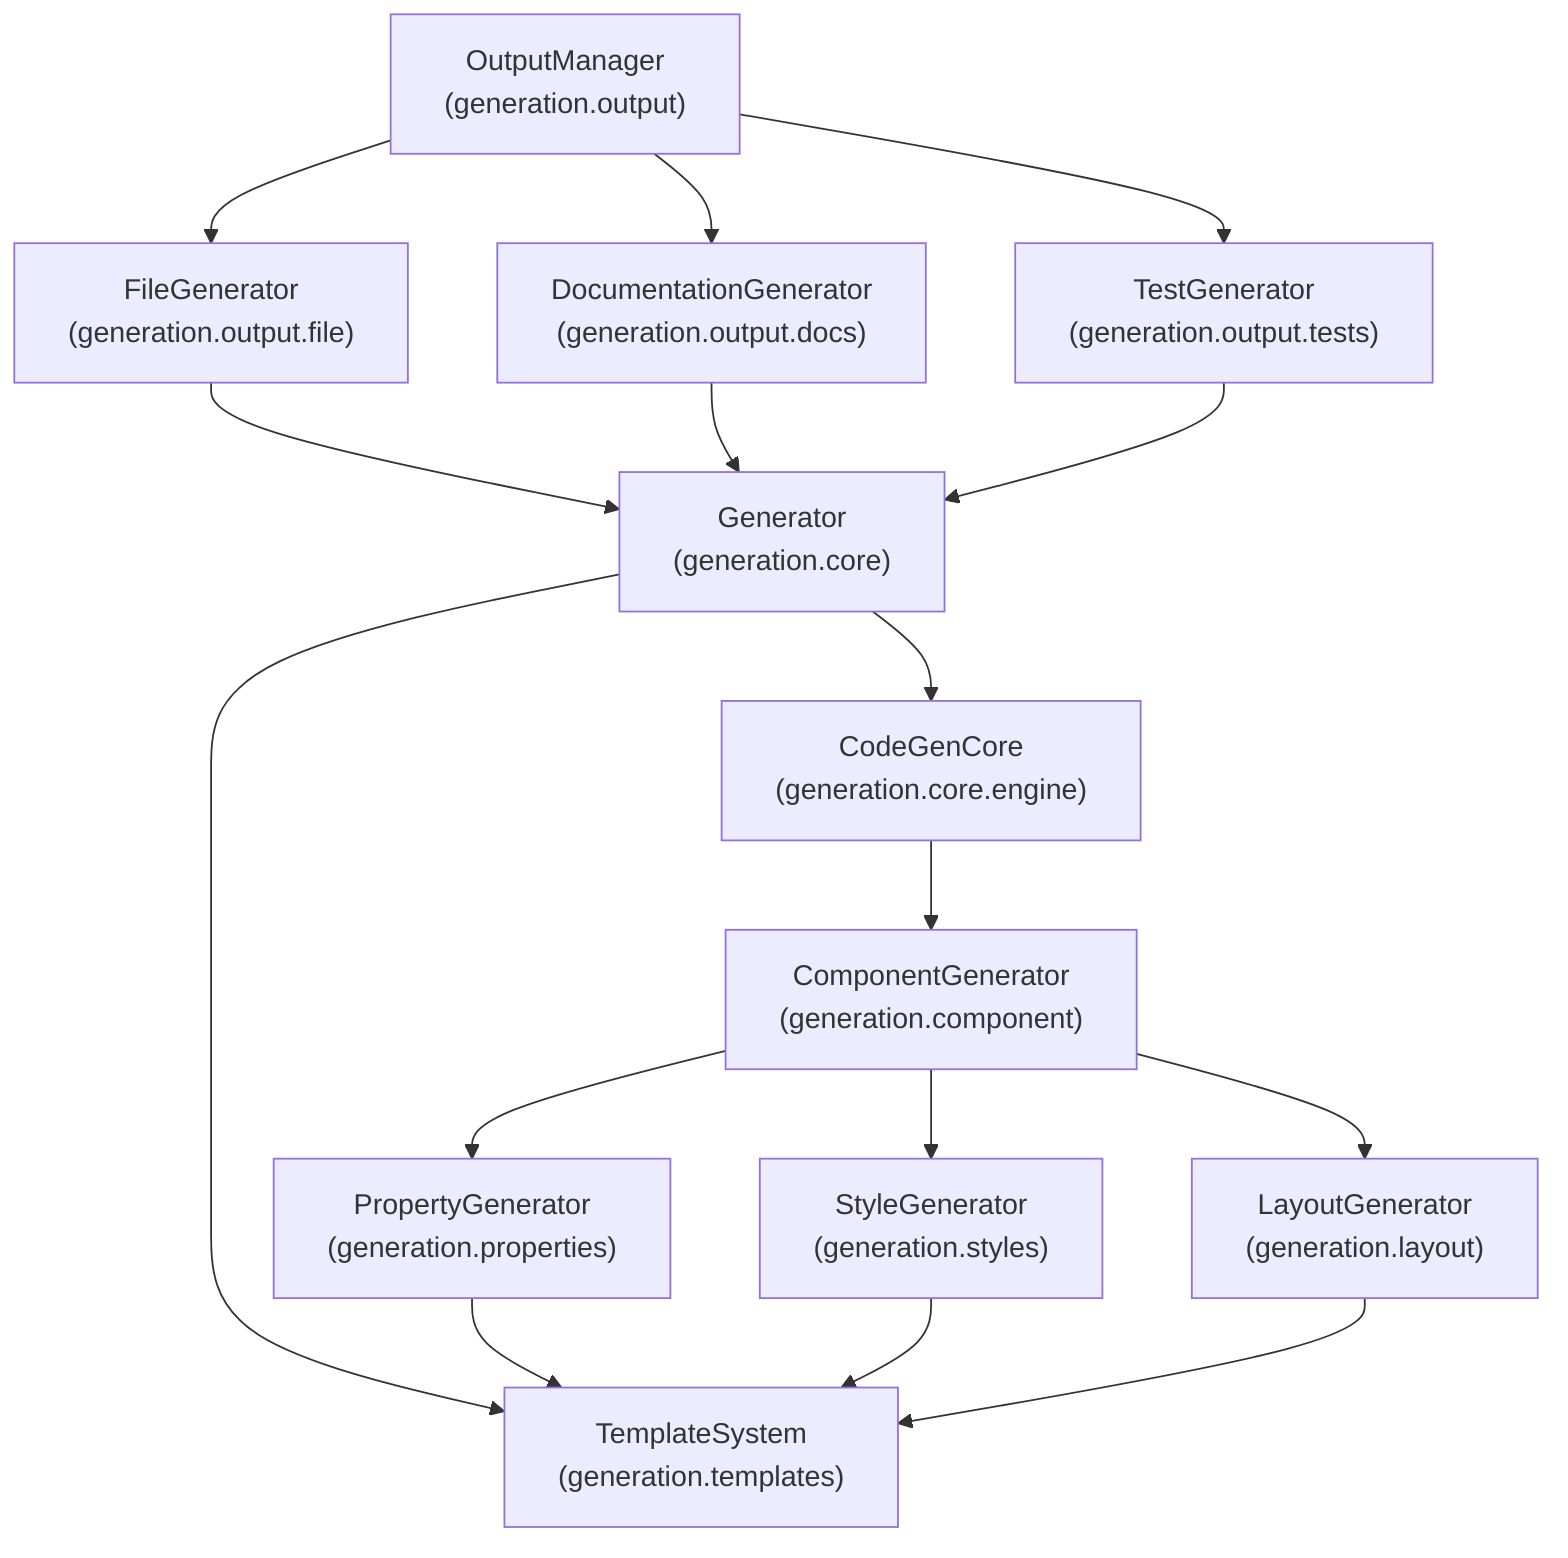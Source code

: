 graph TD
%% Generation System Components
%% Core Generation
Generator["Generator\n(generation.core)"]
CodeGenCore["CodeGenCore\n(generation.core.engine)"]
Templates["TemplateSystem\n(generation.templates)"]

%% Component Generation
CompGen["ComponentGenerator\n(generation.component)"]
PropGen["PropertyGenerator\n(generation.properties)"]
StyleGen["StyleGenerator\n(generation.styles)"]
LayoutGen["LayoutGenerator\n(generation.layout)"]

%% Output Generation
OutputMgr["OutputManager\n(generation.output)"]
FileGen["FileGenerator\n(generation.output.file)"]
DocGen["DocumentationGenerator\n(generation.output.docs)"]
TestGen["TestGenerator\n(generation.output.tests)"]

%% Generation Internal Dependencies
%% Core Dependencies
Generator --> CodeGenCore
Generator --> Templates
CodeGenCore --> CompGen

%% Component Dependencies
CompGen --> PropGen
CompGen --> StyleGen
CompGen --> LayoutGen
PropGen --> Templates
StyleGen --> Templates
LayoutGen --> Templates

%% Output Dependencies
OutputMgr --> FileGen
OutputMgr --> DocGen
OutputMgr --> TestGen
FileGen --> Generator
DocGen --> Generator
TestGen --> Generator

%% Apply generation styles
class Generator,CodeGenCore,Templates,CompGen,PropGen,StyleGen,LayoutGen,OutputMgr,FileGen,DocGen,TestGen generation;